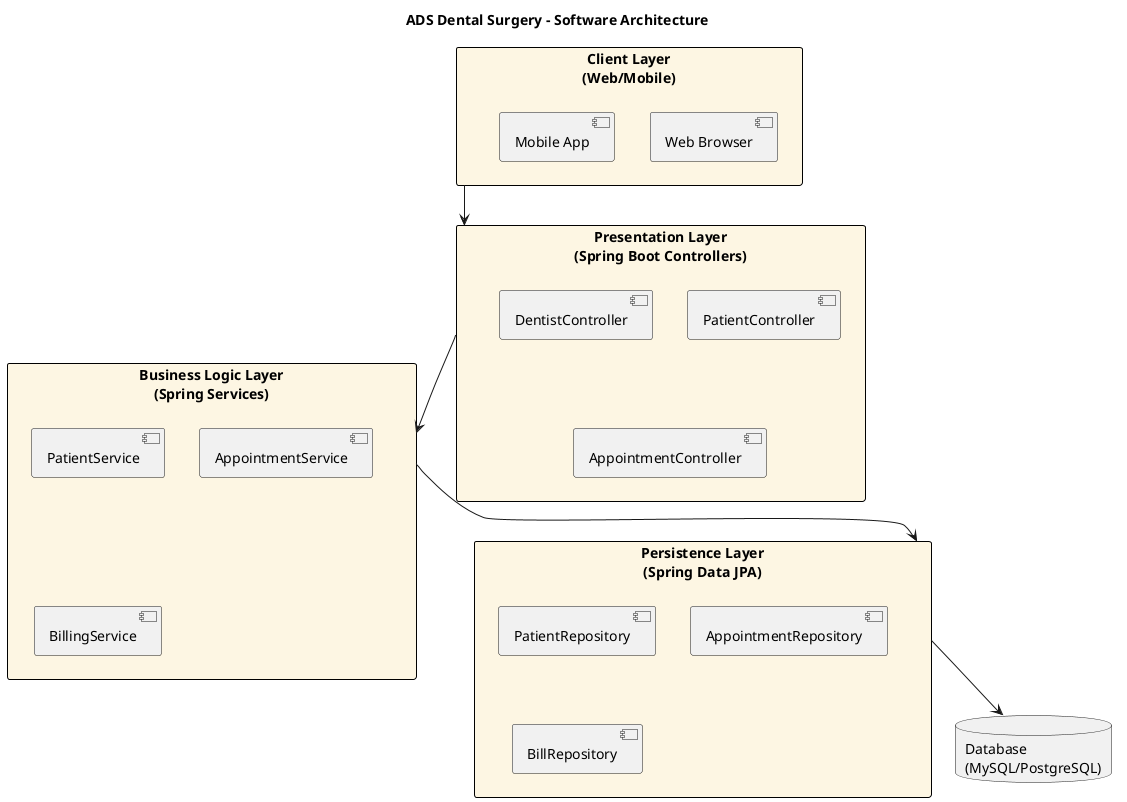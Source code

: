 @startuml
title ADS Dental Surgery - Software Architecture

skinparam rectangle {
  BackgroundColor #FDF6E3
  BorderColor Black
}

' Define layers
rectangle "Client Layer\n(Web/Mobile)" as Client {
  [Web Browser]
  [Mobile App]
}

rectangle "Presentation Layer\n(Spring Boot Controllers)" as Presentation {
  [PatientController]
  [DentistController]
  [AppointmentController]
}

rectangle "Business Logic Layer\n(Spring Services)" as Service {
  [PatientService]
  [AppointmentService]
  [BillingService]
}

rectangle "Persistence Layer\n(Spring Data JPA)" as Persistence {
  [PatientRepository]
  [AppointmentRepository]
  [BillRepository]
}

database "Database\n(MySQL/PostgreSQL)" as DB

' Arrows to show flow
Client --> Presentation
Presentation --> Service
Service --> Persistence
Persistence --> DB

@enduml
